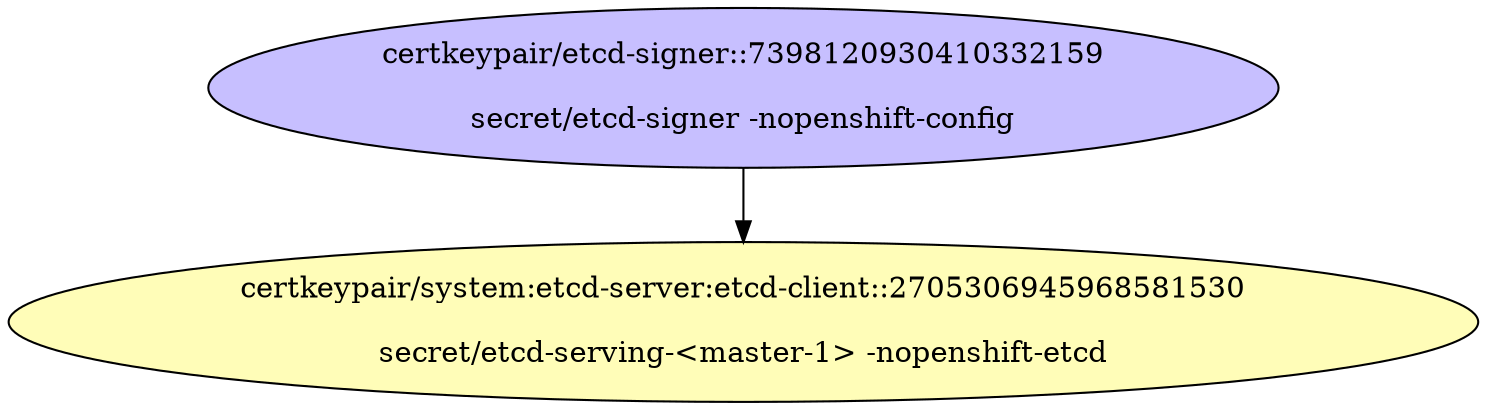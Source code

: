 digraph "Local Certificate" {
  // Node definitions.
  1 [
    label="certkeypair/etcd-signer::7398120930410332159\n\nsecret/etcd-signer -nopenshift-config\n"
    style=filled
    fillcolor="#c7bfff"
  ];
  7 [
    label="certkeypair/system:etcd-server:etcd-client::2705306945968581530\n\nsecret/etcd-serving-<master-1> -nopenshift-etcd\n"
    style=filled
    fillcolor="#fffdb8"
  ];

  // Edge definitions.
  1 -> 7;
}